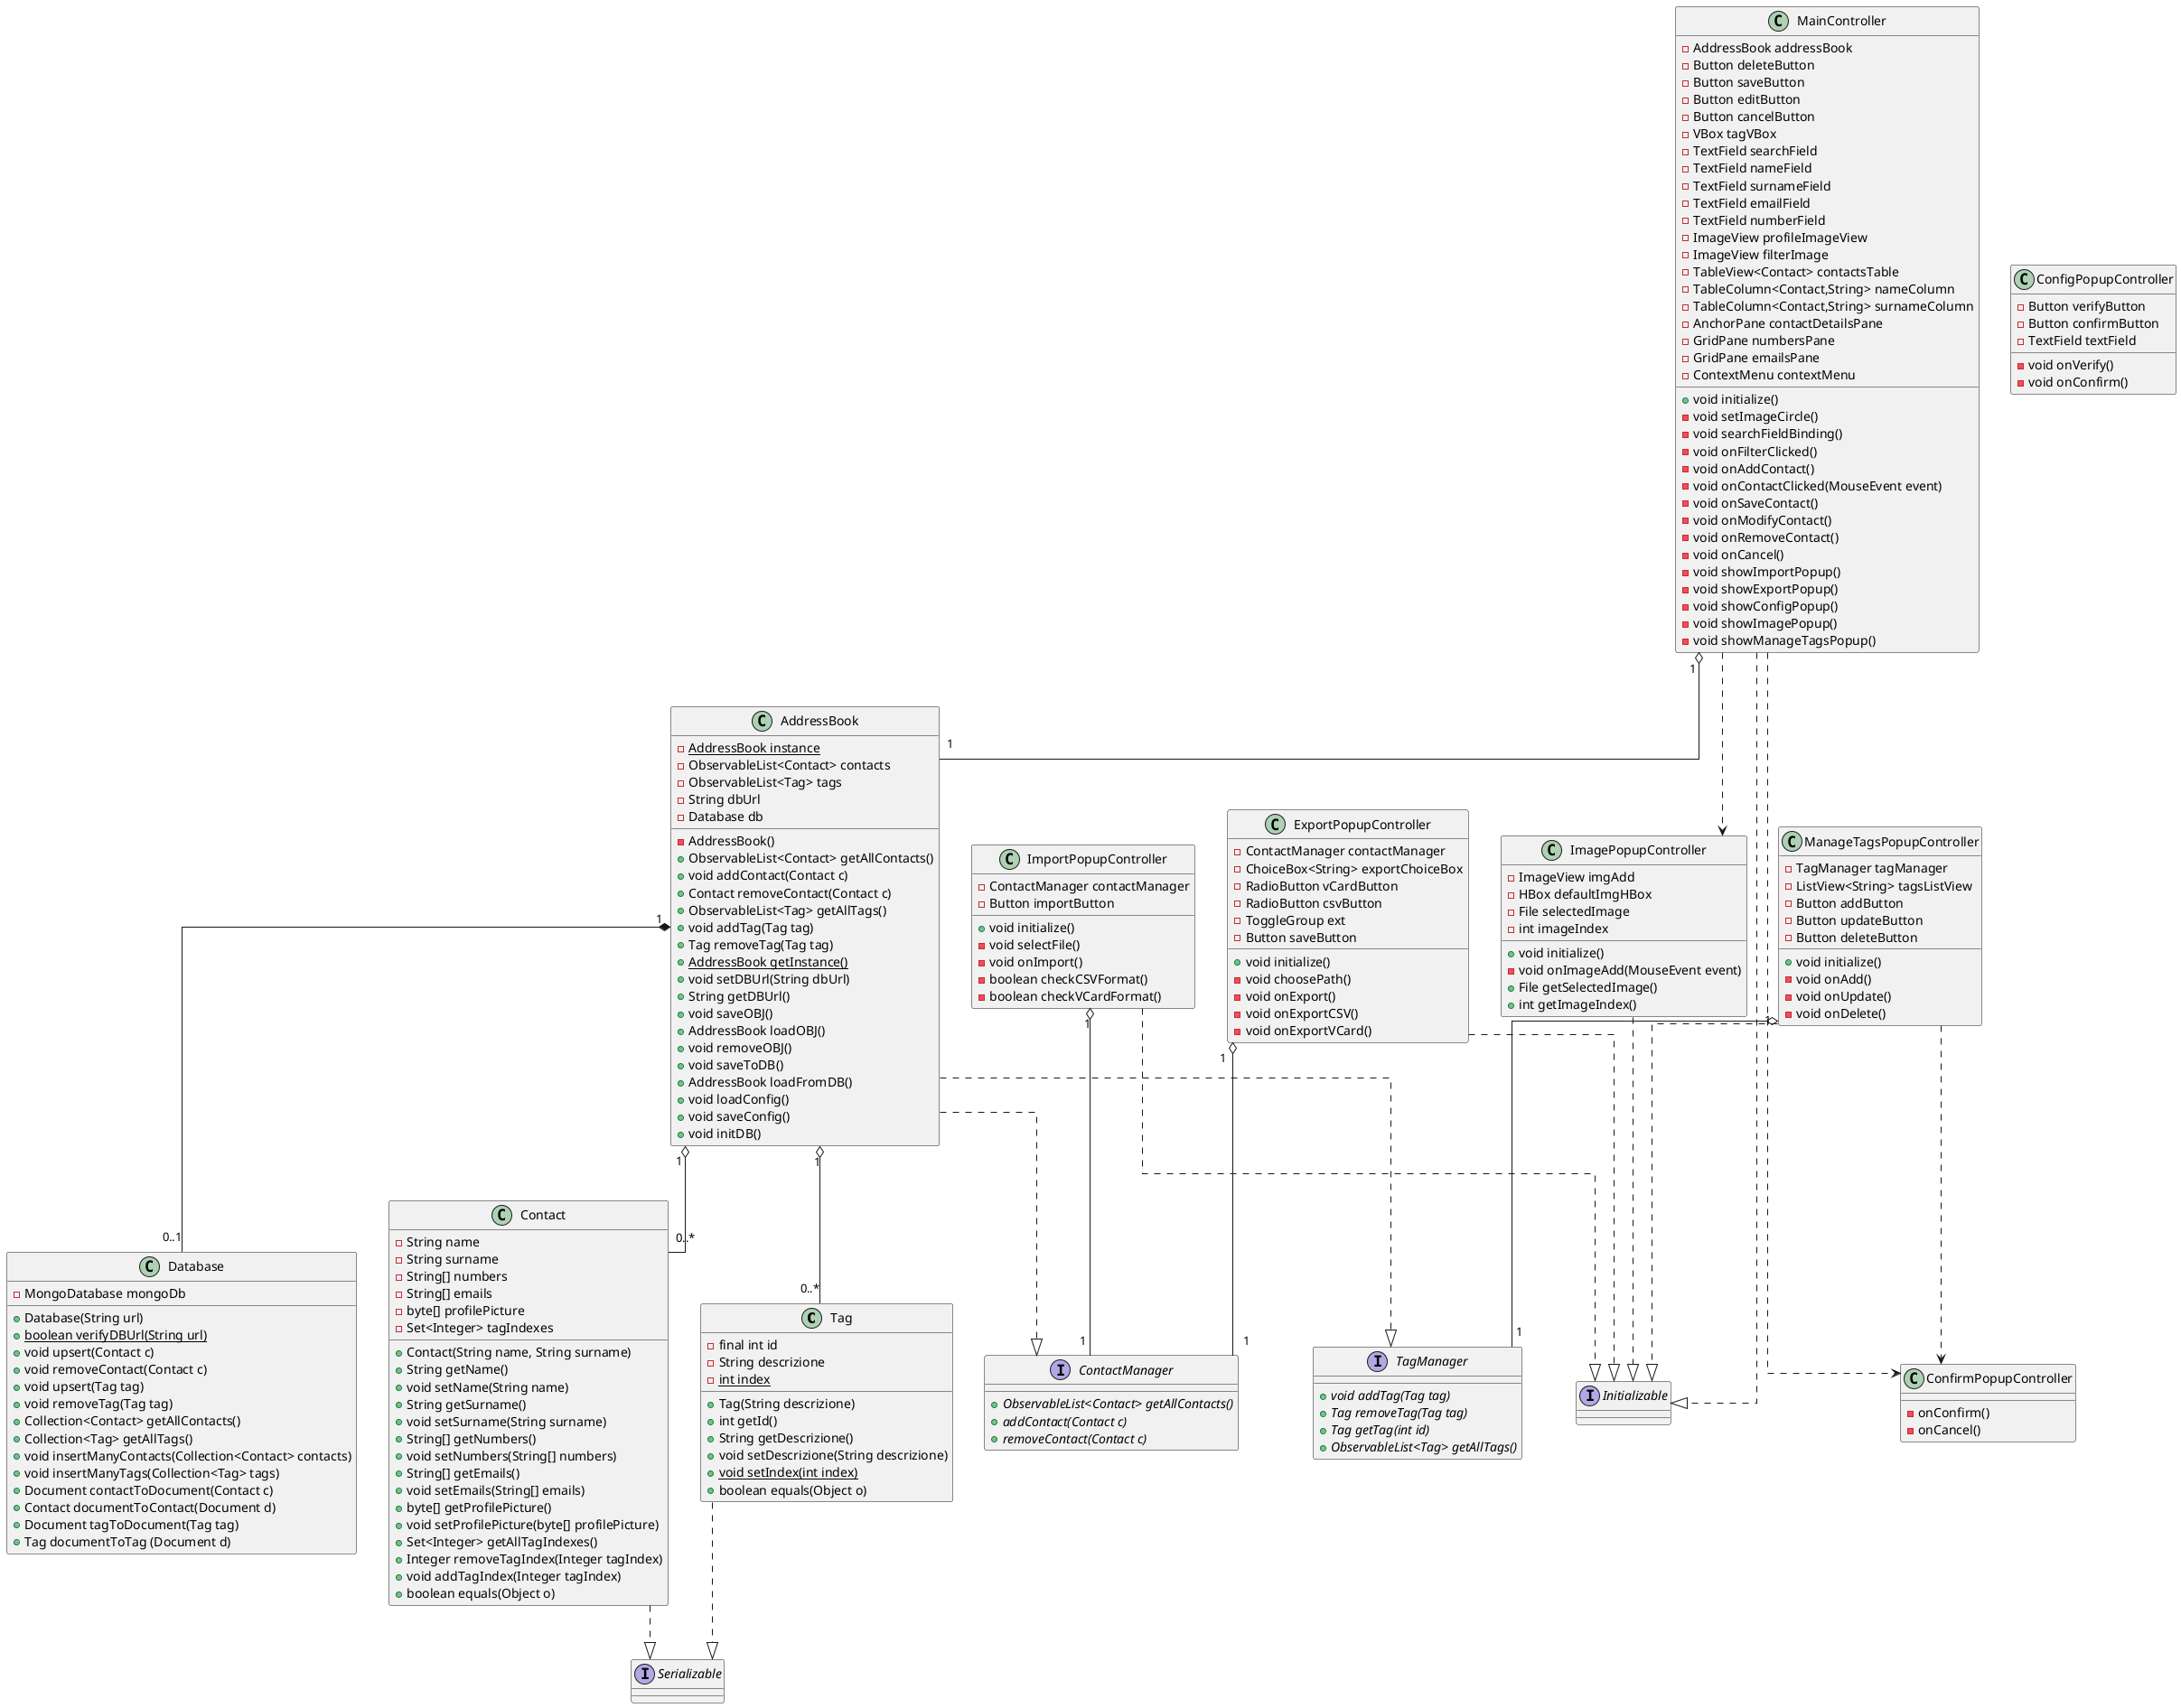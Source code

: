 @startuml DiagrammaDelleClassi
skinparam linetype ortho
'left to right direction


'****************** CLASSI ******************
class Tag {
    - final int id
    - String descrizione
    - {static} int index

    + Tag(String descrizione)
    + int getId()
    + String getDescrizione()
    + void setDescrizione(String descrizione)
    + {static} void setIndex(int index)
    + boolean equals(Object o)
}

class Contact {
    - String name 
    - String surname 
    - String[] numbers
    - String[] emails
    - byte[] profilePicture
    - Set<Integer> tagIndexes

    + Contact(String name, String surname)
    + String getName()
    + void setName(String name)
    + String getSurname()
    + void setSurname(String surname)
    + String[] getNumbers()
    + void setNumbers(String[] numbers)
    + String[] getEmails()
    + void setEmails(String[] emails)
    + byte[] getProfilePicture()
    + void setProfilePicture(byte[] profilePicture)
    + Set<Integer> getAllTagIndexes()
    + Integer removeTagIndex(Integer tagIndex)
    + void addTagIndex(Integer tagIndex)
    + boolean equals(Object o)    
}

class AddressBook {
    - {static} AddressBook instance
    - ObservableList<Contact> contacts
    - ObservableList<Tag> tags
    - String dbUrl
    - Database db

    - AddressBook()
    + ObservableList<Contact> getAllContacts()
    + void addContact(Contact c)
    + Contact removeContact(Contact c)
    + ObservableList<Tag> getAllTags()
    + void addTag(Tag tag)
    + Tag removeTag(Tag tag)
    + {static} AddressBook getInstance()
    + void setDBUrl(String dbUrl)
    + String getDBUrl()
    + void saveOBJ()
    + AddressBook loadOBJ()
    + void removeOBJ()
    + void saveToDB()
    + AddressBook loadFromDB()   
    + void loadConfig()
    + void saveConfig()
    + void initDB()
}

class MainController {
    - AddressBook addressBook
    - Button deleteButton
    - Button saveButton
    - Button editButton
    - Button cancelButton
    - VBox tagVBox
    - TextField searchField
    - TextField nameField
    - TextField surnameField
    - TextField emailField
    - TextField numberField
    - ImageView profileImageView
    - ImageView filterImage
    - TableView<Contact> contactsTable
    - TableColumn<Contact,String> nameColumn
    - TableColumn<Contact,String> surnameColumn
    - AnchorPane contactDetailsPane
    - GridPane numbersPane
    - GridPane emailsPane
    - ContextMenu contextMenu

    + void initialize()
    - void setImageCircle()
    - void searchFieldBinding()    
    - void onFilterClicked()
    - void onAddContact()
    - void onContactClicked(MouseEvent event)
    - void onSaveContact()
    - void onModifyContact()
    - void onRemoveContact()
    - void onCancel()
    - void showImportPopup()
    - void showExportPopup()
    - void showConfigPopup()
    - void showImagePopup()
    - void showManageTagsPopup()
}

class ImportPopupController {
    - ContactManager contactManager
    - Button importButton

    + void initialize()
    - void selectFile()
    - void onImport()
    - boolean checkCSVFormat()
    - boolean checkVCardFormat()
}

class ExportPopupController {
    - ContactManager contactManager
    - ChoiceBox<String> exportChoiceBox
    - RadioButton vCardButton
    - RadioButton csvButton
    - ToggleGroup ext
    - Button saveButton

    + void initialize()
    - void choosePath()
    - void onExport()
    - void onExportCSV()
    - void onExportVCard()
}

class ManageTagsPopupController {
    - TagManager tagManager
    - ListView<String> tagsListView
    - Button addButton
    - Button updateButton
    - Button deleteButton

    + void initialize()
    - void onAdd()
    - void onUpdate()
    - void onDelete()
}

class ImagePopupController {
    - ImageView imgAdd
    - HBox defaultImgHBox
    - File selectedImage
    - int imageIndex

    + void initialize()
    - void onImageAdd(MouseEvent event)
    + File getSelectedImage()
    + int getImageIndex()
}

class ConfirmPopupController {
    - onConfirm()
    - onCancel()
}

class ConfigPopupController {
    - Button verifyButton
    - Button confirmButton
    - TextField textField
    
    - void onVerify()
    - void onConfirm()
}

class Database {
    - MongoDatabase mongoDb
    
    + Database(String url)
    + {static} boolean verifyDBUrl(String url)
    + void upsert(Contact c)
    + void removeContact(Contact c)
    + void upsert(Tag tag)
    + void removeTag(Tag tag)
    + Collection<Contact> getAllContacts()
    + Collection<Tag> getAllTags()
    + void insertManyContacts(Collection<Contact> contacts)
    + void insertManyTags(Collection<Tag> tags)
    + Document contactToDocument(Contact c)
    + Contact documentToContact(Document d)
    + Document tagToDocument(Tag tag)
    + Tag documentToTag (Document d)
} 


'****************** INTERFACCE ******************
interface Initializable

interface Serializable

interface TagManager {
    +{abstract} void addTag(Tag tag)
    +{abstract} Tag removeTag(Tag tag)
    +{abstract} Tag getTag(int id)
    +{abstract} ObservableList<Tag> getAllTags()
}

interface ContactManager {
    +{abstract} ObservableList<Contact> getAllContacts()
    +{abstract} addContact(Contact c)
    +{abstract} removeContact(Contact c)
}


'****************** RELAZIONI ******************
Contact ..|> Serializable

Tag ..|> Serializable

AddressBook "1" o-- "0..*" Contact
AddressBook "1" *-- "0..1" Database
AddressBook "1" o-- "0..*" Tag
AddressBook ..|> TagManager
AddressBook ..|> ContactManager

MainController ..|> Initializable
MainController "1" o-- "1" AddressBook
MainController ..> ImagePopupController
MainController ..> ConfirmPopupController

ImportPopupController ..|> Initializable
ImportPopupController "1" o-- "1" ContactManager

ExportPopupController ..|> Initializable
ExportPopupController "1" o-- "1" ContactManager

ManageTagsPopupController ..|> Initializable
ManageTagsPopupController ..> ConfirmPopupController
ManageTagsPopupController "1" o-- "1" TagManager

ImagePopupController ..|> Initializable

@enduml